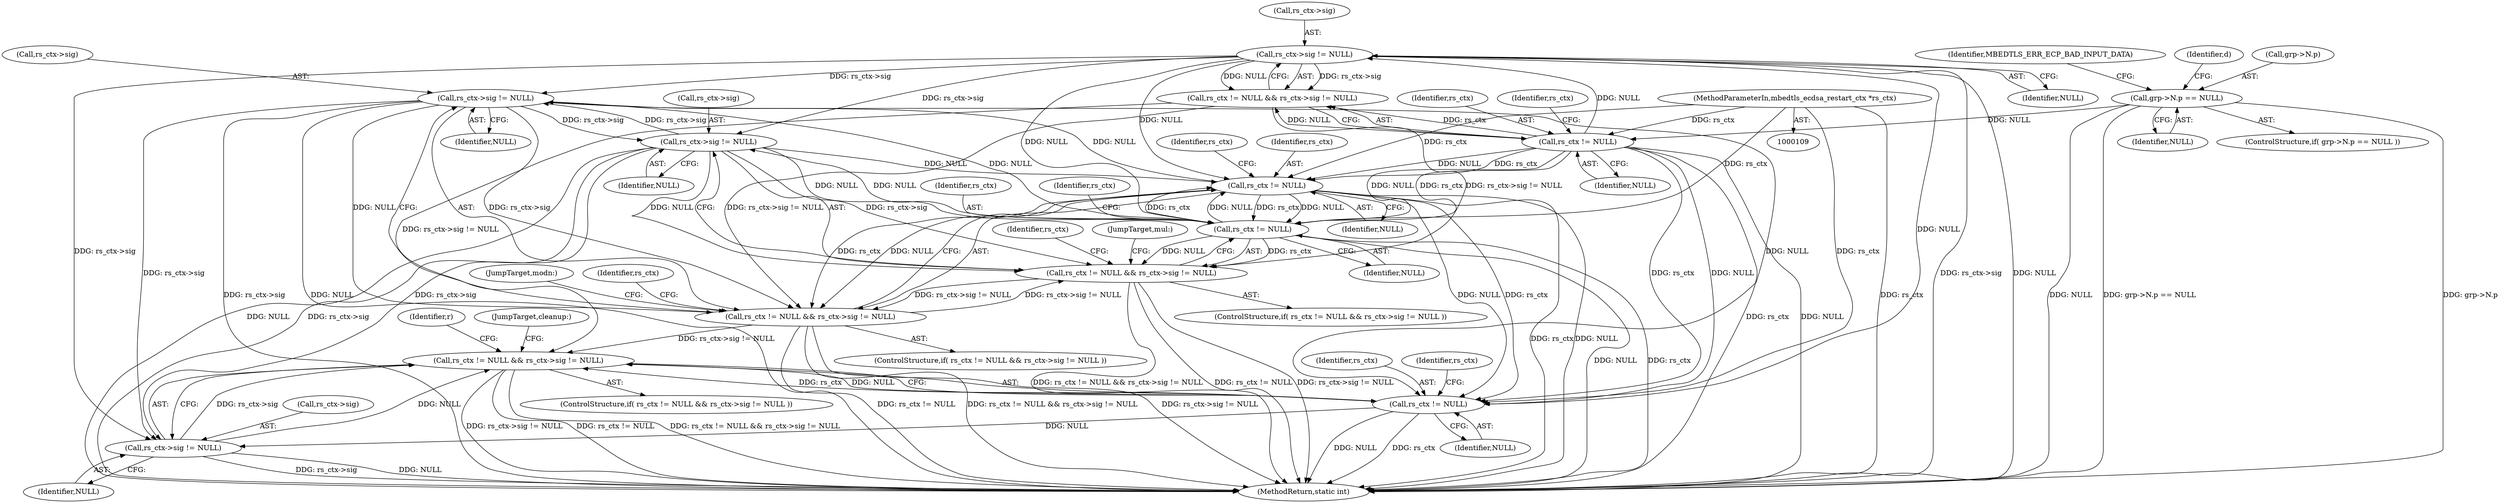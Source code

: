 digraph "0_mbedtls_33f66ba6fd234114aa37f0209dac031bb2870a9b_0@pointer" {
"1000342" [label="(Call,rs_ctx->sig != NULL)"];
"1000295" [label="(Call,rs_ctx->sig != NULL)"];
"1000342" [label="(Call,rs_ctx->sig != NULL)"];
"1000194" [label="(Call,rs_ctx->sig != NULL)"];
"1000191" [label="(Call,rs_ctx != NULL)"];
"1000120" [label="(MethodParameterIn,mbedtls_ecdsa_restart_ctx *rs_ctx)"];
"1000149" [label="(Call,grp->N.p == NULL)"];
"1000339" [label="(Call,rs_ctx != NULL)"];
"1000292" [label="(Call,rs_ctx != NULL)"];
"1000291" [label="(Call,rs_ctx != NULL && rs_ctx->sig != NULL)"];
"1000338" [label="(Call,rs_ctx != NULL && rs_ctx->sig != NULL)"];
"1000427" [label="(Call,rs_ctx != NULL && rs_ctx->sig != NULL)"];
"1000428" [label="(Call,rs_ctx != NULL)"];
"1000431" [label="(Call,rs_ctx->sig != NULL)"];
"1000337" [label="(ControlStructure,if( rs_ctx != NULL && rs_ctx->sig != NULL ))"];
"1000157" [label="(Identifier,MBEDTLS_ERR_ECP_BAD_INPUT_DATA)"];
"1000354" [label="(JumpTarget,modn:)"];
"1000296" [label="(Call,rs_ctx->sig)"];
"1000195" [label="(Call,rs_ctx->sig)"];
"1000344" [label="(Identifier,rs_ctx)"];
"1000428" [label="(Call,rs_ctx != NULL)"];
"1000162" [label="(Identifier,d)"];
"1000294" [label="(Identifier,NULL)"];
"1000155" [label="(Identifier,NULL)"];
"1000346" [label="(Identifier,NULL)"];
"1000456" [label="(MethodReturn,static int)"];
"1000150" [label="(Call,grp->N.p)"];
"1000192" [label="(Identifier,rs_ctx)"];
"1000439" [label="(JumpTarget,cleanup:)"];
"1000290" [label="(ControlStructure,if( rs_ctx != NULL && rs_ctx->sig != NULL ))"];
"1000198" [label="(Identifier,NULL)"];
"1000297" [label="(Identifier,rs_ctx)"];
"1000339" [label="(Call,rs_ctx != NULL)"];
"1000149" [label="(Call,grp->N.p == NULL)"];
"1000342" [label="(Call,rs_ctx->sig != NULL)"];
"1000340" [label="(Identifier,rs_ctx)"];
"1000431" [label="(Call,rs_ctx->sig != NULL)"];
"1000193" [label="(Identifier,NULL)"];
"1000429" [label="(Identifier,rs_ctx)"];
"1000292" [label="(Call,rs_ctx != NULL)"];
"1000427" [label="(Call,rs_ctx != NULL && rs_ctx->sig != NULL)"];
"1000196" [label="(Identifier,rs_ctx)"];
"1000433" [label="(Identifier,rs_ctx)"];
"1000341" [label="(Identifier,NULL)"];
"1000303" [label="(Identifier,rs_ctx)"];
"1000437" [label="(Identifier,r)"];
"1000120" [label="(MethodParameterIn,mbedtls_ecdsa_restart_ctx *rs_ctx)"];
"1000307" [label="(JumpTarget,mul:)"];
"1000295" [label="(Call,rs_ctx->sig != NULL)"];
"1000430" [label="(Identifier,NULL)"];
"1000191" [label="(Call,rs_ctx != NULL)"];
"1000148" [label="(ControlStructure,if( grp->N.p == NULL ))"];
"1000432" [label="(Call,rs_ctx->sig)"];
"1000338" [label="(Call,rs_ctx != NULL && rs_ctx->sig != NULL)"];
"1000343" [label="(Call,rs_ctx->sig)"];
"1000299" [label="(Identifier,NULL)"];
"1000435" [label="(Identifier,NULL)"];
"1000291" [label="(Call,rs_ctx != NULL && rs_ctx->sig != NULL)"];
"1000194" [label="(Call,rs_ctx->sig != NULL)"];
"1000190" [label="(Call,rs_ctx != NULL && rs_ctx->sig != NULL)"];
"1000426" [label="(ControlStructure,if( rs_ctx != NULL && rs_ctx->sig != NULL ))"];
"1000293" [label="(Identifier,rs_ctx)"];
"1000350" [label="(Identifier,rs_ctx)"];
"1000342" -> "1000338"  [label="AST: "];
"1000342" -> "1000346"  [label="CFG: "];
"1000343" -> "1000342"  [label="AST: "];
"1000346" -> "1000342"  [label="AST: "];
"1000338" -> "1000342"  [label="CFG: "];
"1000342" -> "1000456"  [label="DDG: rs_ctx->sig"];
"1000342" -> "1000456"  [label="DDG: NULL"];
"1000342" -> "1000292"  [label="DDG: NULL"];
"1000342" -> "1000295"  [label="DDG: rs_ctx->sig"];
"1000342" -> "1000338"  [label="DDG: rs_ctx->sig"];
"1000342" -> "1000338"  [label="DDG: NULL"];
"1000295" -> "1000342"  [label="DDG: rs_ctx->sig"];
"1000194" -> "1000342"  [label="DDG: rs_ctx->sig"];
"1000339" -> "1000342"  [label="DDG: NULL"];
"1000342" -> "1000428"  [label="DDG: NULL"];
"1000342" -> "1000431"  [label="DDG: rs_ctx->sig"];
"1000295" -> "1000291"  [label="AST: "];
"1000295" -> "1000299"  [label="CFG: "];
"1000296" -> "1000295"  [label="AST: "];
"1000299" -> "1000295"  [label="AST: "];
"1000291" -> "1000295"  [label="CFG: "];
"1000295" -> "1000456"  [label="DDG: rs_ctx->sig"];
"1000295" -> "1000456"  [label="DDG: NULL"];
"1000295" -> "1000292"  [label="DDG: NULL"];
"1000295" -> "1000291"  [label="DDG: rs_ctx->sig"];
"1000295" -> "1000291"  [label="DDG: NULL"];
"1000194" -> "1000295"  [label="DDG: rs_ctx->sig"];
"1000292" -> "1000295"  [label="DDG: NULL"];
"1000295" -> "1000339"  [label="DDG: NULL"];
"1000295" -> "1000431"  [label="DDG: rs_ctx->sig"];
"1000194" -> "1000190"  [label="AST: "];
"1000194" -> "1000198"  [label="CFG: "];
"1000195" -> "1000194"  [label="AST: "];
"1000198" -> "1000194"  [label="AST: "];
"1000190" -> "1000194"  [label="CFG: "];
"1000194" -> "1000456"  [label="DDG: rs_ctx->sig"];
"1000194" -> "1000456"  [label="DDG: NULL"];
"1000194" -> "1000190"  [label="DDG: rs_ctx->sig"];
"1000194" -> "1000190"  [label="DDG: NULL"];
"1000191" -> "1000194"  [label="DDG: NULL"];
"1000194" -> "1000292"  [label="DDG: NULL"];
"1000194" -> "1000339"  [label="DDG: NULL"];
"1000194" -> "1000428"  [label="DDG: NULL"];
"1000194" -> "1000431"  [label="DDG: rs_ctx->sig"];
"1000191" -> "1000190"  [label="AST: "];
"1000191" -> "1000193"  [label="CFG: "];
"1000192" -> "1000191"  [label="AST: "];
"1000193" -> "1000191"  [label="AST: "];
"1000196" -> "1000191"  [label="CFG: "];
"1000190" -> "1000191"  [label="CFG: "];
"1000191" -> "1000456"  [label="DDG: NULL"];
"1000191" -> "1000456"  [label="DDG: rs_ctx"];
"1000191" -> "1000190"  [label="DDG: rs_ctx"];
"1000191" -> "1000190"  [label="DDG: NULL"];
"1000120" -> "1000191"  [label="DDG: rs_ctx"];
"1000149" -> "1000191"  [label="DDG: NULL"];
"1000191" -> "1000292"  [label="DDG: rs_ctx"];
"1000191" -> "1000292"  [label="DDG: NULL"];
"1000191" -> "1000339"  [label="DDG: rs_ctx"];
"1000191" -> "1000339"  [label="DDG: NULL"];
"1000191" -> "1000428"  [label="DDG: rs_ctx"];
"1000191" -> "1000428"  [label="DDG: NULL"];
"1000120" -> "1000109"  [label="AST: "];
"1000120" -> "1000456"  [label="DDG: rs_ctx"];
"1000120" -> "1000292"  [label="DDG: rs_ctx"];
"1000120" -> "1000339"  [label="DDG: rs_ctx"];
"1000120" -> "1000428"  [label="DDG: rs_ctx"];
"1000149" -> "1000148"  [label="AST: "];
"1000149" -> "1000155"  [label="CFG: "];
"1000150" -> "1000149"  [label="AST: "];
"1000155" -> "1000149"  [label="AST: "];
"1000157" -> "1000149"  [label="CFG: "];
"1000162" -> "1000149"  [label="CFG: "];
"1000149" -> "1000456"  [label="DDG: NULL"];
"1000149" -> "1000456"  [label="DDG: grp->N.p == NULL"];
"1000149" -> "1000456"  [label="DDG: grp->N.p"];
"1000339" -> "1000338"  [label="AST: "];
"1000339" -> "1000341"  [label="CFG: "];
"1000340" -> "1000339"  [label="AST: "];
"1000341" -> "1000339"  [label="AST: "];
"1000344" -> "1000339"  [label="CFG: "];
"1000338" -> "1000339"  [label="CFG: "];
"1000339" -> "1000456"  [label="DDG: rs_ctx"];
"1000339" -> "1000456"  [label="DDG: NULL"];
"1000339" -> "1000292"  [label="DDG: rs_ctx"];
"1000339" -> "1000292"  [label="DDG: NULL"];
"1000339" -> "1000338"  [label="DDG: rs_ctx"];
"1000339" -> "1000338"  [label="DDG: NULL"];
"1000292" -> "1000339"  [label="DDG: rs_ctx"];
"1000292" -> "1000339"  [label="DDG: NULL"];
"1000339" -> "1000428"  [label="DDG: rs_ctx"];
"1000339" -> "1000428"  [label="DDG: NULL"];
"1000292" -> "1000291"  [label="AST: "];
"1000292" -> "1000294"  [label="CFG: "];
"1000293" -> "1000292"  [label="AST: "];
"1000294" -> "1000292"  [label="AST: "];
"1000297" -> "1000292"  [label="CFG: "];
"1000291" -> "1000292"  [label="CFG: "];
"1000292" -> "1000456"  [label="DDG: NULL"];
"1000292" -> "1000456"  [label="DDG: rs_ctx"];
"1000292" -> "1000291"  [label="DDG: rs_ctx"];
"1000292" -> "1000291"  [label="DDG: NULL"];
"1000291" -> "1000290"  [label="AST: "];
"1000303" -> "1000291"  [label="CFG: "];
"1000307" -> "1000291"  [label="CFG: "];
"1000291" -> "1000456"  [label="DDG: rs_ctx != NULL && rs_ctx->sig != NULL"];
"1000291" -> "1000456"  [label="DDG: rs_ctx != NULL"];
"1000291" -> "1000456"  [label="DDG: rs_ctx->sig != NULL"];
"1000190" -> "1000291"  [label="DDG: rs_ctx->sig != NULL"];
"1000338" -> "1000291"  [label="DDG: rs_ctx->sig != NULL"];
"1000291" -> "1000338"  [label="DDG: rs_ctx->sig != NULL"];
"1000338" -> "1000337"  [label="AST: "];
"1000350" -> "1000338"  [label="CFG: "];
"1000354" -> "1000338"  [label="CFG: "];
"1000338" -> "1000456"  [label="DDG: rs_ctx != NULL"];
"1000338" -> "1000456"  [label="DDG: rs_ctx != NULL && rs_ctx->sig != NULL"];
"1000338" -> "1000456"  [label="DDG: rs_ctx->sig != NULL"];
"1000190" -> "1000338"  [label="DDG: rs_ctx->sig != NULL"];
"1000338" -> "1000427"  [label="DDG: rs_ctx->sig != NULL"];
"1000427" -> "1000426"  [label="AST: "];
"1000427" -> "1000428"  [label="CFG: "];
"1000427" -> "1000431"  [label="CFG: "];
"1000428" -> "1000427"  [label="AST: "];
"1000431" -> "1000427"  [label="AST: "];
"1000437" -> "1000427"  [label="CFG: "];
"1000439" -> "1000427"  [label="CFG: "];
"1000427" -> "1000456"  [label="DDG: rs_ctx != NULL"];
"1000427" -> "1000456"  [label="DDG: rs_ctx != NULL && rs_ctx->sig != NULL"];
"1000427" -> "1000456"  [label="DDG: rs_ctx->sig != NULL"];
"1000428" -> "1000427"  [label="DDG: rs_ctx"];
"1000428" -> "1000427"  [label="DDG: NULL"];
"1000190" -> "1000427"  [label="DDG: rs_ctx->sig != NULL"];
"1000431" -> "1000427"  [label="DDG: rs_ctx->sig"];
"1000431" -> "1000427"  [label="DDG: NULL"];
"1000428" -> "1000430"  [label="CFG: "];
"1000429" -> "1000428"  [label="AST: "];
"1000430" -> "1000428"  [label="AST: "];
"1000433" -> "1000428"  [label="CFG: "];
"1000428" -> "1000456"  [label="DDG: NULL"];
"1000428" -> "1000456"  [label="DDG: rs_ctx"];
"1000428" -> "1000431"  [label="DDG: NULL"];
"1000431" -> "1000435"  [label="CFG: "];
"1000432" -> "1000431"  [label="AST: "];
"1000435" -> "1000431"  [label="AST: "];
"1000431" -> "1000456"  [label="DDG: rs_ctx->sig"];
"1000431" -> "1000456"  [label="DDG: NULL"];
}

